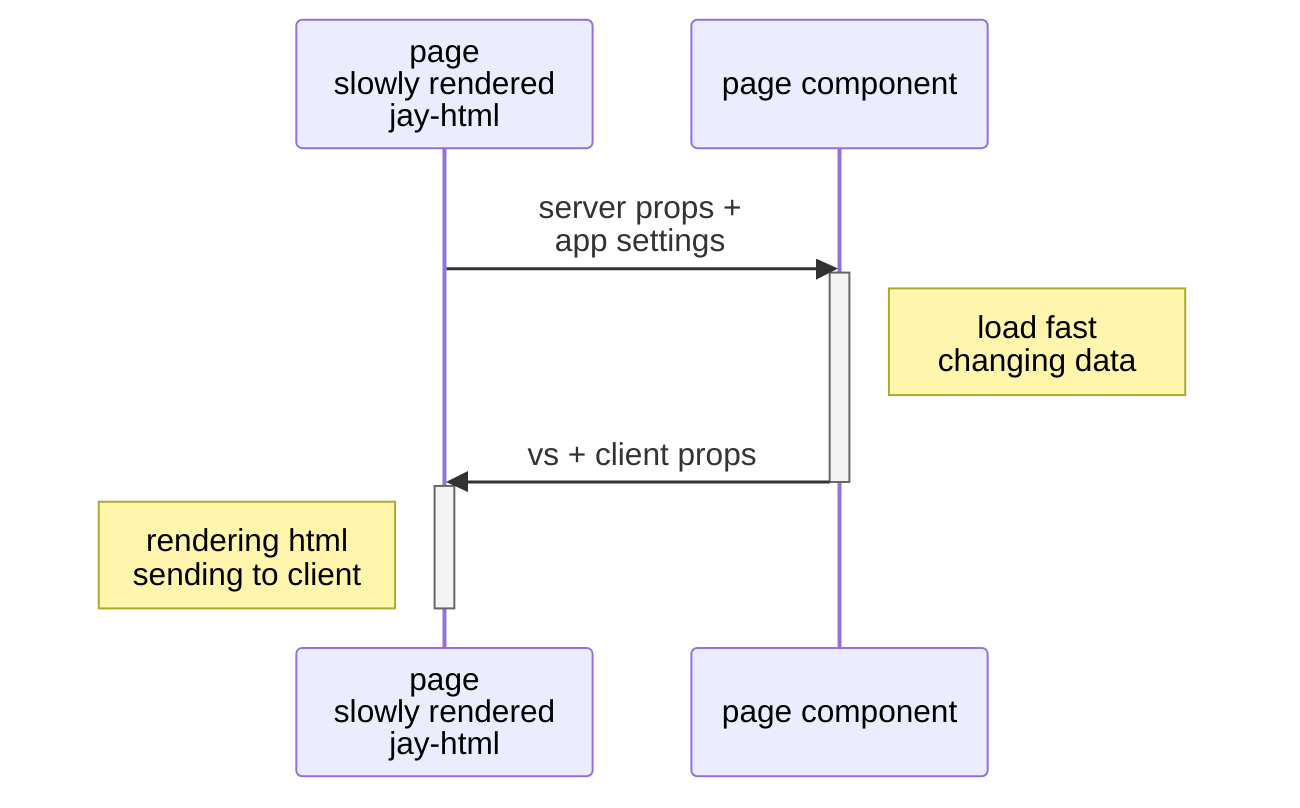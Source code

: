 sequenceDiagram
    participant page as page <br>slowly rendered <br>jay-html
    participant comp as page component
    page->>comp: server props + <br>app settings
    activate comp
    Note right of comp: load fast<br>changing data
    comp->>page: vs + client props
    deactivate comp
    activate page
    Note left of page: rendering html<br>sending to client
    deactivate page